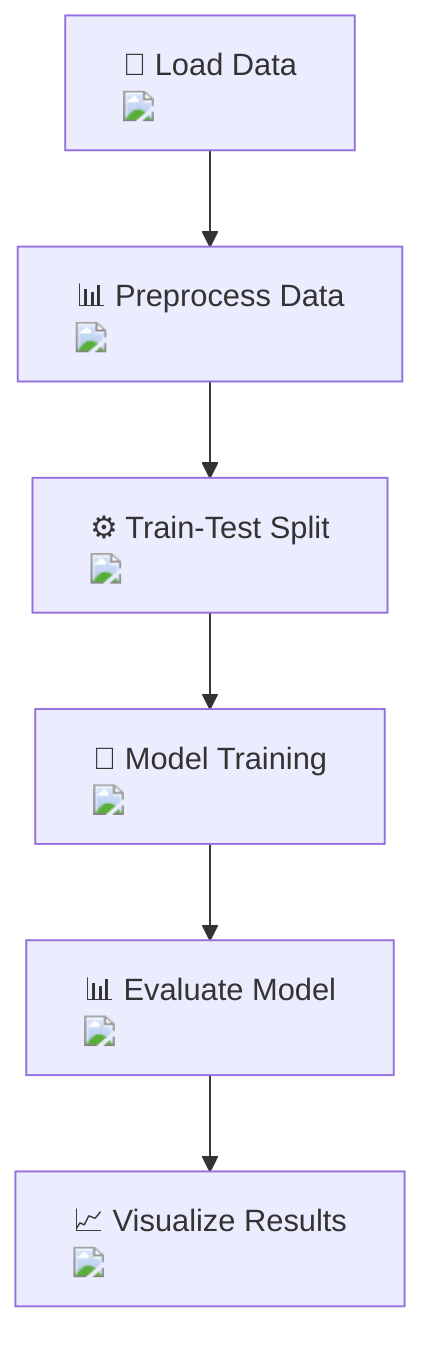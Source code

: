 flowchart TD
    A["📂 Load Data <img src='file.svg'/>"] --> B["📊 Preprocess Data <img src='table.svg'/>"]
    B --> C["⚙️ Train-Test Split <img src='row_split.svg'/>"]
    C --> D["🧠 Model Training <img src='brain.svg'/>"]
    D --> E["📊 Evaluate Model <img src='scatter_plot_template.svg'/>"]
    E --> F["📈 Visualize Results <img src='barplot_template.svg'/>"]